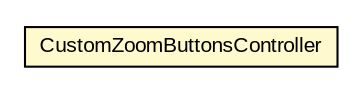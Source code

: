 #!/usr/local/bin/dot
#
# Class diagram 
# Generated by UMLGraph version R5_6-24-gf6e263 (http://www.umlgraph.org/)
#

digraph G {
	edge [fontname="arial",fontsize=10,labelfontname="arial",labelfontsize=10];
	node [fontname="arial",fontsize=10,shape=plaintext];
	nodesep=0.25;
	ranksep=0.5;
	// org.osmdroid.views.CustomZoomButtonsController
	c72114 [label=<<table title="org.osmdroid.views.CustomZoomButtonsController" border="0" cellborder="1" cellspacing="0" cellpadding="2" port="p" bgcolor="lemonChiffon" href="./CustomZoomButtonsController.html">
		<tr><td><table border="0" cellspacing="0" cellpadding="1">
<tr><td align="center" balign="center"> CustomZoomButtonsController </td></tr>
		</table></td></tr>
		</table>>, URL="./CustomZoomButtonsController.html", fontname="arial", fontcolor="black", fontsize=10.0];
}

